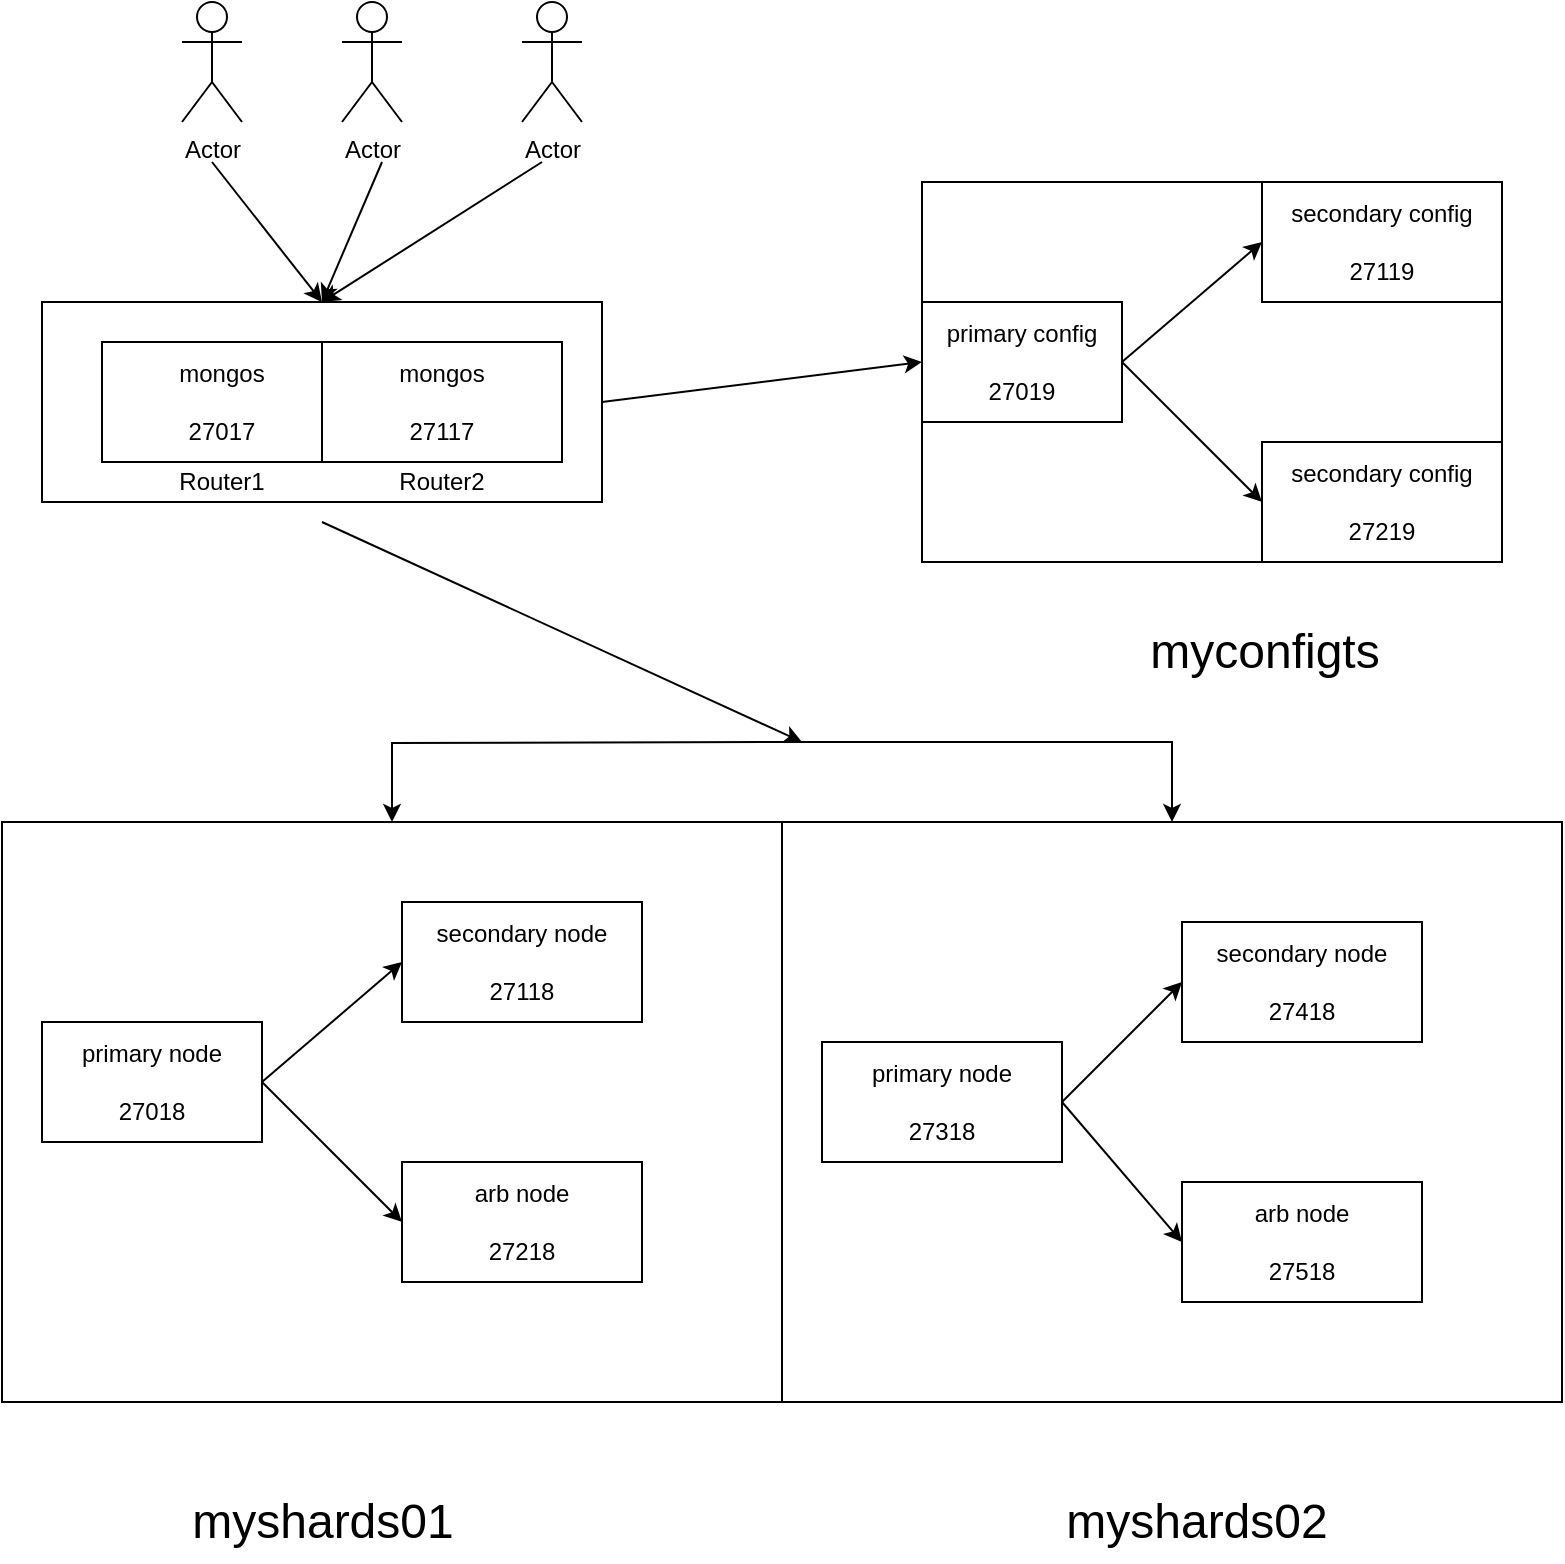 <mxfile version="14.6.13" type="device"><diagram id="aB7kjDLnmlqnrlNi-3ps" name="第 1 页"><mxGraphModel dx="1117" dy="710" grid="1" gridSize="10" guides="1" tooltips="1" connect="1" arrows="1" fold="1" page="1" pageScale="1" pageWidth="200000" pageHeight="200000" math="0" shadow="0"><root><mxCell id="0"/><mxCell id="1" parent="0"/><mxCell id="qVE02-ZRhy_SZ9Lrme1d-2" value="" style="rounded=0;whiteSpace=wrap;html=1;" vertex="1" parent="1"><mxGeometry x="100" y="190" width="280" height="100" as="geometry"/></mxCell><mxCell id="qVE02-ZRhy_SZ9Lrme1d-4" value="mongos&lt;br&gt;&lt;br&gt;27017" style="rounded=0;whiteSpace=wrap;html=1;" vertex="1" parent="1"><mxGeometry x="130" y="210" width="120" height="60" as="geometry"/></mxCell><mxCell id="qVE02-ZRhy_SZ9Lrme1d-5" value="mongos&lt;br&gt;&lt;br&gt;27117" style="rounded=0;whiteSpace=wrap;html=1;" vertex="1" parent="1"><mxGeometry x="240" y="210" width="120" height="60" as="geometry"/></mxCell><mxCell id="qVE02-ZRhy_SZ9Lrme1d-6" value="Router1" style="text;html=1;strokeColor=none;fillColor=none;align=center;verticalAlign=middle;whiteSpace=wrap;rounded=0;" vertex="1" parent="1"><mxGeometry x="170" y="270" width="40" height="20" as="geometry"/></mxCell><mxCell id="qVE02-ZRhy_SZ9Lrme1d-7" value="Router2" style="text;html=1;strokeColor=none;fillColor=none;align=center;verticalAlign=middle;whiteSpace=wrap;rounded=0;" vertex="1" parent="1"><mxGeometry x="280" y="270" width="40" height="20" as="geometry"/></mxCell><mxCell id="qVE02-ZRhy_SZ9Lrme1d-9" value="" style="rounded=0;whiteSpace=wrap;html=1;" vertex="1" parent="1"><mxGeometry x="540" y="130" width="290" height="190" as="geometry"/></mxCell><mxCell id="qVE02-ZRhy_SZ9Lrme1d-10" value="primary config&lt;br&gt;&lt;br&gt;27019" style="rounded=0;whiteSpace=wrap;html=1;" vertex="1" parent="1"><mxGeometry x="540" y="190" width="100" height="60" as="geometry"/></mxCell><mxCell id="qVE02-ZRhy_SZ9Lrme1d-11" value="secondary config&lt;br&gt;&lt;br&gt;27119" style="rounded=0;whiteSpace=wrap;html=1;" vertex="1" parent="1"><mxGeometry x="710" y="130" width="120" height="60" as="geometry"/></mxCell><mxCell id="qVE02-ZRhy_SZ9Lrme1d-19" value="secondary config&lt;br&gt;&lt;br&gt;27219" style="rounded=0;whiteSpace=wrap;html=1;" vertex="1" parent="1"><mxGeometry x="710" y="260" width="120" height="60" as="geometry"/></mxCell><mxCell id="qVE02-ZRhy_SZ9Lrme1d-21" value="" style="endArrow=classic;html=1;entryX=0;entryY=0.5;entryDx=0;entryDy=0;exitX=1;exitY=0.5;exitDx=0;exitDy=0;" edge="1" parent="1" source="qVE02-ZRhy_SZ9Lrme1d-10" target="qVE02-ZRhy_SZ9Lrme1d-11"><mxGeometry width="50" height="50" relative="1" as="geometry"><mxPoint x="520" y="430" as="sourcePoint"/><mxPoint x="570" y="380" as="targetPoint"/></mxGeometry></mxCell><mxCell id="qVE02-ZRhy_SZ9Lrme1d-22" value="" style="endArrow=classic;html=1;entryX=0;entryY=0.5;entryDx=0;entryDy=0;exitX=1;exitY=0.5;exitDx=0;exitDy=0;" edge="1" parent="1" source="qVE02-ZRhy_SZ9Lrme1d-10" target="qVE02-ZRhy_SZ9Lrme1d-19"><mxGeometry width="50" height="50" relative="1" as="geometry"><mxPoint x="650" y="230" as="sourcePoint"/><mxPoint x="720" y="170" as="targetPoint"/></mxGeometry></mxCell><mxCell id="qVE02-ZRhy_SZ9Lrme1d-26" value="Actor" style="shape=umlActor;verticalLabelPosition=bottom;verticalAlign=top;html=1;outlineConnect=0;" vertex="1" parent="1"><mxGeometry x="170" y="40" width="30" height="60" as="geometry"/></mxCell><mxCell id="qVE02-ZRhy_SZ9Lrme1d-27" value="Actor" style="shape=umlActor;verticalLabelPosition=bottom;verticalAlign=top;html=1;outlineConnect=0;" vertex="1" parent="1"><mxGeometry x="250" y="40" width="30" height="60" as="geometry"/></mxCell><mxCell id="qVE02-ZRhy_SZ9Lrme1d-28" value="Actor" style="shape=umlActor;verticalLabelPosition=bottom;verticalAlign=top;html=1;outlineConnect=0;" vertex="1" parent="1"><mxGeometry x="340" y="40" width="30" height="60" as="geometry"/></mxCell><mxCell id="qVE02-ZRhy_SZ9Lrme1d-30" value="" style="endArrow=classic;html=1;entryX=0.5;entryY=0;entryDx=0;entryDy=0;" edge="1" parent="1" target="qVE02-ZRhy_SZ9Lrme1d-2"><mxGeometry width="50" height="50" relative="1" as="geometry"><mxPoint x="185" y="120" as="sourcePoint"/><mxPoint x="230" y="140" as="targetPoint"/></mxGeometry></mxCell><mxCell id="qVE02-ZRhy_SZ9Lrme1d-32" value="" style="endArrow=classic;html=1;entryX=0.5;entryY=0;entryDx=0;entryDy=0;" edge="1" parent="1" target="qVE02-ZRhy_SZ9Lrme1d-2"><mxGeometry width="50" height="50" relative="1" as="geometry"><mxPoint x="270" y="120" as="sourcePoint"/><mxPoint x="250" y="200" as="targetPoint"/></mxGeometry></mxCell><mxCell id="qVE02-ZRhy_SZ9Lrme1d-33" value="" style="endArrow=classic;html=1;entryX=0.5;entryY=0;entryDx=0;entryDy=0;" edge="1" parent="1"><mxGeometry width="50" height="50" relative="1" as="geometry"><mxPoint x="350" y="120" as="sourcePoint"/><mxPoint x="240" y="190" as="targetPoint"/></mxGeometry></mxCell><mxCell id="qVE02-ZRhy_SZ9Lrme1d-34" value="" style="endArrow=classic;html=1;entryX=0;entryY=0.5;entryDx=0;entryDy=0;exitX=1;exitY=0.5;exitDx=0;exitDy=0;" edge="1" parent="1" source="qVE02-ZRhy_SZ9Lrme1d-2" target="qVE02-ZRhy_SZ9Lrme1d-10"><mxGeometry width="50" height="50" relative="1" as="geometry"><mxPoint x="195" y="130" as="sourcePoint"/><mxPoint x="250" y="200" as="targetPoint"/></mxGeometry></mxCell><mxCell id="qVE02-ZRhy_SZ9Lrme1d-35" value="" style="rounded=0;whiteSpace=wrap;html=1;" vertex="1" parent="1"><mxGeometry x="80" y="450" width="780" height="290" as="geometry"/></mxCell><mxCell id="qVE02-ZRhy_SZ9Lrme1d-36" value="" style="rounded=0;whiteSpace=wrap;html=1;" vertex="1" parent="1"><mxGeometry x="80" y="450" width="390" height="290" as="geometry"/></mxCell><mxCell id="qVE02-ZRhy_SZ9Lrme1d-37" value="" style="rounded=0;whiteSpace=wrap;html=1;" vertex="1" parent="1"><mxGeometry x="470" y="450" width="390" height="290" as="geometry"/></mxCell><mxCell id="qVE02-ZRhy_SZ9Lrme1d-40" value="&lt;font style=&quot;font-size: 24px&quot;&gt;myshards02&lt;/font&gt;" style="text;html=1;strokeColor=none;fillColor=none;align=center;verticalAlign=middle;whiteSpace=wrap;rounded=0;" vertex="1" parent="1"><mxGeometry x="610" y="780" width="135" height="40" as="geometry"/></mxCell><mxCell id="qVE02-ZRhy_SZ9Lrme1d-41" value="&lt;font style=&quot;font-size: 24px&quot;&gt;myshards01&lt;/font&gt;" style="text;html=1;strokeColor=none;fillColor=none;align=center;verticalAlign=middle;whiteSpace=wrap;rounded=0;" vertex="1" parent="1"><mxGeometry x="172.5" y="780" width="135" height="40" as="geometry"/></mxCell><mxCell id="qVE02-ZRhy_SZ9Lrme1d-52" value="primary node&lt;br&gt;&lt;br&gt;27018" style="rounded=0;whiteSpace=wrap;html=1;" vertex="1" parent="1"><mxGeometry x="100" y="550" width="110" height="60" as="geometry"/></mxCell><mxCell id="qVE02-ZRhy_SZ9Lrme1d-53" value="secondary node&lt;br&gt;&lt;br&gt;27118" style="rounded=0;whiteSpace=wrap;html=1;" vertex="1" parent="1"><mxGeometry x="280" y="490" width="120" height="60" as="geometry"/></mxCell><mxCell id="qVE02-ZRhy_SZ9Lrme1d-54" value="arb node&lt;br&gt;&lt;br&gt;27218" style="rounded=0;whiteSpace=wrap;html=1;" vertex="1" parent="1"><mxGeometry x="280" y="620" width="120" height="60" as="geometry"/></mxCell><mxCell id="qVE02-ZRhy_SZ9Lrme1d-55" value="" style="endArrow=classic;html=1;entryX=0;entryY=0.5;entryDx=0;entryDy=0;exitX=1;exitY=0.5;exitDx=0;exitDy=0;" edge="1" parent="1" source="qVE02-ZRhy_SZ9Lrme1d-52" target="qVE02-ZRhy_SZ9Lrme1d-53"><mxGeometry width="50" height="50" relative="1" as="geometry"><mxPoint x="90" y="790" as="sourcePoint"/><mxPoint x="140" y="740" as="targetPoint"/></mxGeometry></mxCell><mxCell id="qVE02-ZRhy_SZ9Lrme1d-56" value="" style="endArrow=classic;html=1;entryX=0;entryY=0.5;entryDx=0;entryDy=0;exitX=1;exitY=0.5;exitDx=0;exitDy=0;" edge="1" parent="1" source="qVE02-ZRhy_SZ9Lrme1d-52" target="qVE02-ZRhy_SZ9Lrme1d-54"><mxGeometry width="50" height="50" relative="1" as="geometry"><mxPoint x="220" y="590" as="sourcePoint"/><mxPoint x="290" y="530" as="targetPoint"/></mxGeometry></mxCell><mxCell id="qVE02-ZRhy_SZ9Lrme1d-57" value="primary node&lt;br&gt;&amp;nbsp;&lt;br&gt;27318" style="rounded=0;whiteSpace=wrap;html=1;" vertex="1" parent="1"><mxGeometry x="490" y="560" width="120" height="60" as="geometry"/></mxCell><mxCell id="qVE02-ZRhy_SZ9Lrme1d-58" value="secondary node&lt;br&gt;&lt;br&gt;27418" style="rounded=0;whiteSpace=wrap;html=1;" vertex="1" parent="1"><mxGeometry x="670" y="500" width="120" height="60" as="geometry"/></mxCell><mxCell id="qVE02-ZRhy_SZ9Lrme1d-59" value="arb&amp;nbsp;node&lt;br&gt;&lt;br&gt;27518" style="rounded=0;whiteSpace=wrap;html=1;" vertex="1" parent="1"><mxGeometry x="670" y="630" width="120" height="60" as="geometry"/></mxCell><mxCell id="qVE02-ZRhy_SZ9Lrme1d-60" value="" style="endArrow=classic;html=1;entryX=0;entryY=0.5;entryDx=0;entryDy=0;exitX=1;exitY=0.5;exitDx=0;exitDy=0;" edge="1" parent="1" source="qVE02-ZRhy_SZ9Lrme1d-57" target="qVE02-ZRhy_SZ9Lrme1d-58"><mxGeometry width="50" height="50" relative="1" as="geometry"><mxPoint x="480" y="800" as="sourcePoint"/><mxPoint x="530" y="750" as="targetPoint"/></mxGeometry></mxCell><mxCell id="qVE02-ZRhy_SZ9Lrme1d-61" value="" style="endArrow=classic;html=1;entryX=0;entryY=0.5;entryDx=0;entryDy=0;exitX=1;exitY=0.5;exitDx=0;exitDy=0;" edge="1" parent="1" source="qVE02-ZRhy_SZ9Lrme1d-57" target="qVE02-ZRhy_SZ9Lrme1d-59"><mxGeometry width="50" height="50" relative="1" as="geometry"><mxPoint x="610" y="600" as="sourcePoint"/><mxPoint x="680" y="540" as="targetPoint"/></mxGeometry></mxCell><mxCell id="qVE02-ZRhy_SZ9Lrme1d-63" value="&lt;span style=&quot;font-size: 24px&quot;&gt;myconfigts&lt;/span&gt;" style="text;html=1;strokeColor=none;fillColor=none;align=center;verticalAlign=middle;whiteSpace=wrap;rounded=0;" vertex="1" parent="1"><mxGeometry x="630" y="350" width="162.5" height="30" as="geometry"/></mxCell><mxCell id="qVE02-ZRhy_SZ9Lrme1d-64" value="" style="endArrow=classic;html=1;" edge="1" parent="1"><mxGeometry width="50" height="50" relative="1" as="geometry"><mxPoint x="240" y="300" as="sourcePoint"/><mxPoint x="480" y="410" as="targetPoint"/></mxGeometry></mxCell><mxCell id="qVE02-ZRhy_SZ9Lrme1d-71" style="edgeStyle=orthogonalEdgeStyle;rounded=0;orthogonalLoop=1;jettySize=auto;html=1;entryX=0.5;entryY=0;entryDx=0;entryDy=0;" edge="1" parent="1" target="qVE02-ZRhy_SZ9Lrme1d-37"><mxGeometry relative="1" as="geometry"><mxPoint x="480.029" y="410" as="sourcePoint"/><Array as="points"><mxPoint x="665" y="410"/></Array></mxGeometry></mxCell><mxCell id="qVE02-ZRhy_SZ9Lrme1d-72" style="edgeStyle=orthogonalEdgeStyle;rounded=0;orthogonalLoop=1;jettySize=auto;html=1;entryX=0.5;entryY=0;entryDx=0;entryDy=0;" edge="1" parent="1" target="qVE02-ZRhy_SZ9Lrme1d-36"><mxGeometry relative="1" as="geometry"><mxPoint x="480.029" y="410" as="sourcePoint"/></mxGeometry></mxCell></root></mxGraphModel></diagram></mxfile>